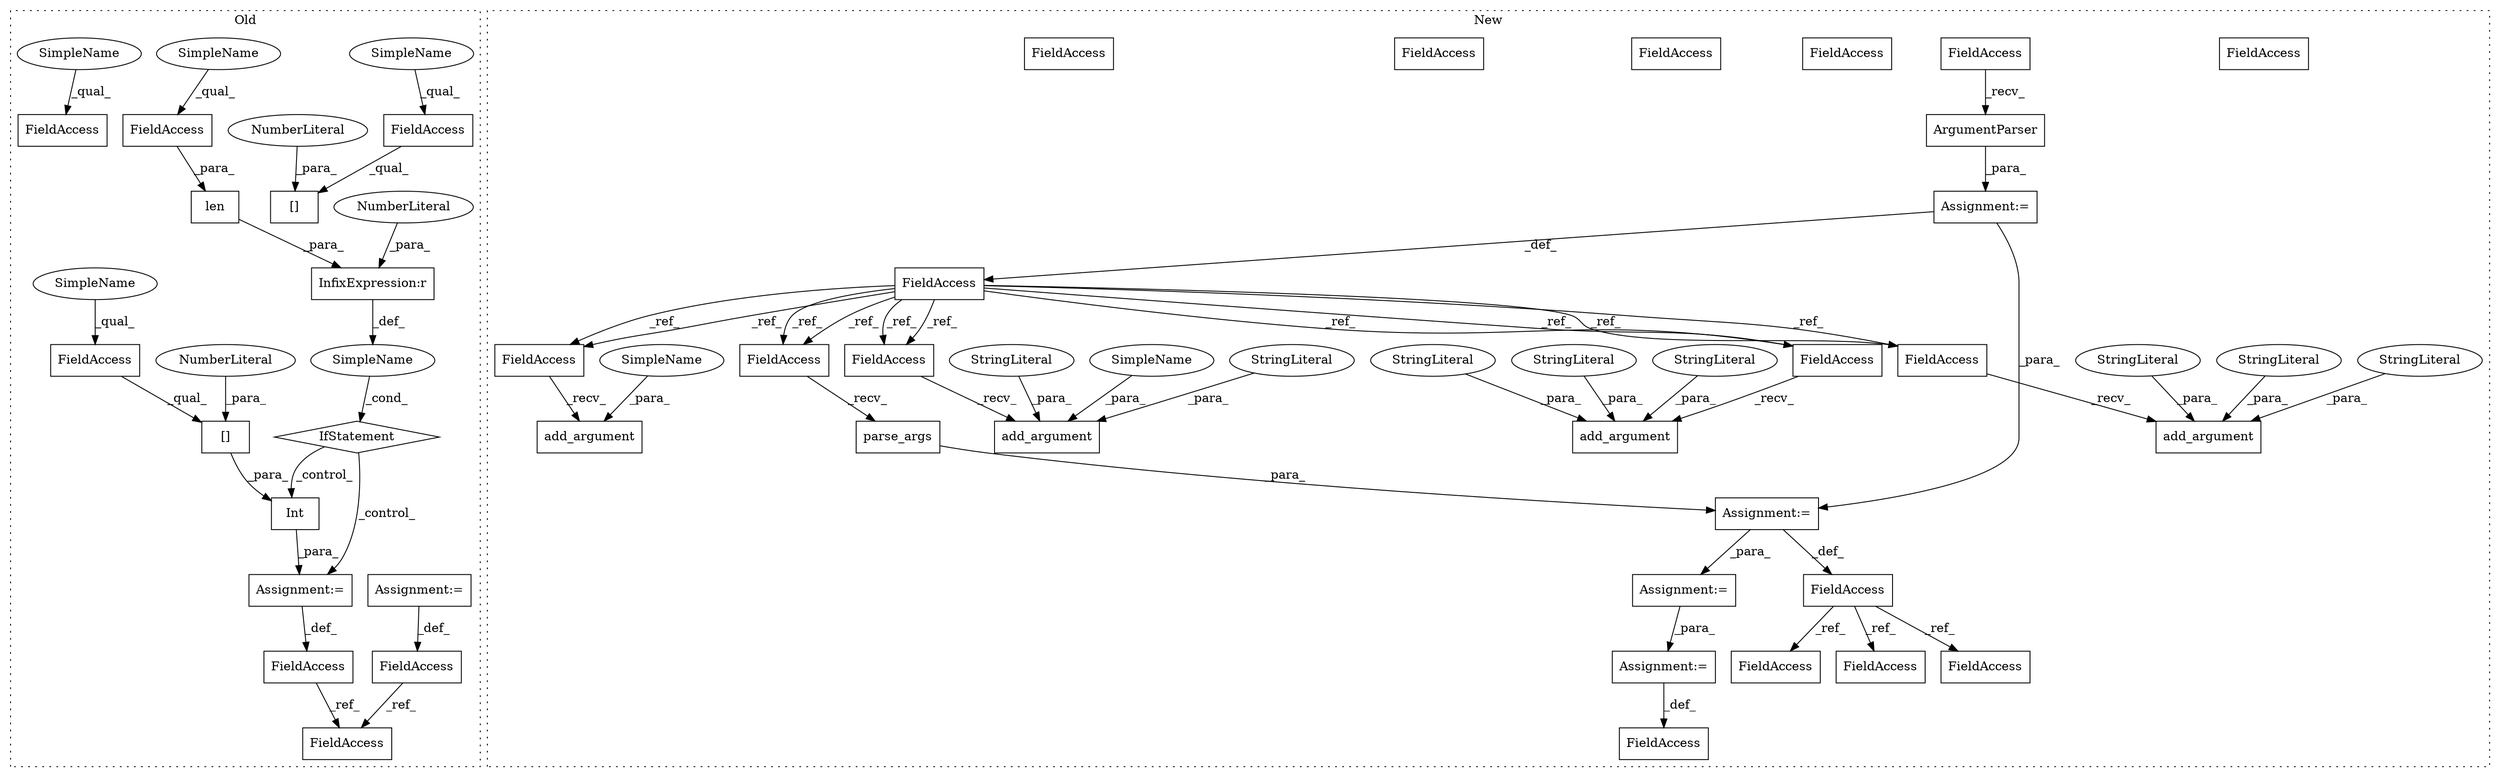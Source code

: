 digraph G {
subgraph cluster0 {
1 [label="len" a="32" s="2497,2509" l="4,1" shape="box"];
5 [label="InfixExpression:r" a="27" s="2510" l="4" shape="box"];
6 [label="NumberLiteral" a="34" s="2514" l="1" shape="ellipse"];
7 [label="IfStatement" a="25" s="2493,2515" l="4,2" shape="diamond"];
19 [label="FieldAccess" a="22" s="2501" l="8" shape="box"];
20 [label="FieldAccess" a="22" s="2590" l="8" shape="box"];
21 [label="FieldAccess" a="22" s="2560" l="8" shape="box"];
22 [label="[]" a="2" s="2560,2570" l="9,1" shape="box"];
23 [label="NumberLiteral" a="34" s="2569" l="1" shape="ellipse"];
24 [label="FieldAccess" a="22" s="2459" l="8" shape="box"];
25 [label="[]" a="2" s="2459,2469" l="9,1" shape="box"];
26 [label="NumberLiteral" a="34" s="2468" l="1" shape="ellipse"];
27 [label="SimpleName" a="42" s="" l="" shape="ellipse"];
28 [label="Int" a="32" s="2556,2571" l="4,1" shape="box"];
32 [label="FieldAccess" a="22" s="2551" l="4" shape="box"];
36 [label="FieldAccess" a="22" s="2817" l="4" shape="box"];
37 [label="FieldAccess" a="22" s="2328" l="4" shape="box"];
43 [label="Assignment:=" a="7" s="2332" l="1" shape="box"];
44 [label="Assignment:=" a="7" s="2555" l="1" shape="box"];
50 [label="SimpleName" a="42" s="2501" l="3" shape="ellipse"];
51 [label="SimpleName" a="42" s="2459" l="3" shape="ellipse"];
52 [label="SimpleName" a="42" s="2560" l="3" shape="ellipse"];
53 [label="SimpleName" a="42" s="2590" l="3" shape="ellipse"];
label = "Old";
style="dotted";
}
subgraph cluster1 {
2 [label="add_argument" a="32" s="2387,2505" l="13,1" shape="box"];
3 [label="StringLiteral" a="45" s="2400" l="16" shape="ellipse"];
4 [label="StringLiteral" a="45" s="2424" l="16" shape="ellipse"];
8 [label="ArgumentParser" a="32" s="2339,2371" l="15,1" shape="box"];
9 [label="parse_args" a="32" s="3068" l="12" shape="box"];
10 [label="Assignment:=" a="7" s="2329" l="1" shape="box"];
11 [label="Assignment:=" a="7" s="3225" l="1" shape="box"];
12 [label="add_argument" a="32" s="2618,2724" l="13,1" shape="box"];
13 [label="StringLiteral" a="45" s="2650" l="7" shape="ellipse"];
14 [label="StringLiteral" a="45" s="2441" l="64" shape="ellipse"];
15 [label="add_argument" a="32" s="2521,2602" l="13,1" shape="box"];
16 [label="StringLiteral" a="45" s="2631" l="11" shape="ellipse"];
17 [label="StringLiteral" a="45" s="2560" l="42" shape="ellipse"];
18 [label="Assignment:=" a="7" s="3323" l="1" shape="box"];
29 [label="FieldAccess" a="22" s="3061" l="6" shape="box"];
30 [label="FieldAccess" a="22" s="2330" l="8" shape="box"];
31 [label="FieldAccess" a="22" s="2323" l="6" shape="box"];
33 [label="FieldAccess" a="22" s="2611" l="6" shape="box"];
34 [label="FieldAccess" a="22" s="3315" l="8" shape="box"];
35 [label="FieldAccess" a="22" s="2930" l="6" shape="box"];
38 [label="FieldAccess" a="22" s="2380" l="6" shape="box"];
39 [label="FieldAccess" a="22" s="2514" l="6" shape="box"];
40 [label="add_argument" a="32" s="2937,3047" l="13,1" shape="box"];
41 [label="StringLiteral" a="45" s="2534" l="13" shape="ellipse"];
42 [label="StringLiteral" a="45" s="2658" l="66" shape="ellipse"];
45 [label="Assignment:=" a="7" s="3060" l="1" shape="box"];
46 [label="FieldAccess" a="22" s="3056" l="4" shape="box"];
47 [label="FieldAccess" a="22" s="3095" l="4" shape="box"];
48 [label="FieldAccess" a="22" s="3127" l="4" shape="box"];
49 [label="FieldAccess" a="22" s="3380" l="4" shape="box"];
54 [label="SimpleName" a="42" s="2975" l="4" shape="ellipse"];
55 [label="SimpleName" a="42" s="2555" l="4" shape="ellipse"];
56 [label="FieldAccess" a="22" s="3061" l="6" shape="box"];
57 [label="FieldAccess" a="22" s="2611" l="6" shape="box"];
58 [label="FieldAccess" a="22" s="2930" l="6" shape="box"];
59 [label="FieldAccess" a="22" s="2380" l="6" shape="box"];
60 [label="FieldAccess" a="22" s="2514" l="6" shape="box"];
label = "New";
style="dotted";
}
1 -> 5 [label="_para_"];
3 -> 2 [label="_para_"];
4 -> 2 [label="_para_"];
5 -> 27 [label="_def_"];
6 -> 5 [label="_para_"];
7 -> 44 [label="_control_"];
7 -> 28 [label="_control_"];
8 -> 10 [label="_para_"];
9 -> 45 [label="_para_"];
10 -> 31 [label="_def_"];
10 -> 45 [label="_para_"];
11 -> 18 [label="_para_"];
13 -> 12 [label="_para_"];
14 -> 2 [label="_para_"];
16 -> 12 [label="_para_"];
17 -> 15 [label="_para_"];
18 -> 34 [label="_def_"];
19 -> 1 [label="_para_"];
21 -> 22 [label="_qual_"];
22 -> 28 [label="_para_"];
23 -> 22 [label="_para_"];
24 -> 25 [label="_qual_"];
26 -> 25 [label="_para_"];
27 -> 7 [label="_cond_"];
28 -> 44 [label="_para_"];
30 -> 8 [label="_recv_"];
31 -> 57 [label="_ref_"];
31 -> 58 [label="_ref_"];
31 -> 56 [label="_ref_"];
31 -> 60 [label="_ref_"];
31 -> 56 [label="_ref_"];
31 -> 59 [label="_ref_"];
31 -> 60 [label="_ref_"];
31 -> 58 [label="_ref_"];
31 -> 59 [label="_ref_"];
31 -> 57 [label="_ref_"];
32 -> 36 [label="_ref_"];
37 -> 36 [label="_ref_"];
41 -> 15 [label="_para_"];
42 -> 12 [label="_para_"];
43 -> 37 [label="_def_"];
44 -> 32 [label="_def_"];
45 -> 11 [label="_para_"];
45 -> 46 [label="_def_"];
46 -> 47 [label="_ref_"];
46 -> 49 [label="_ref_"];
46 -> 48 [label="_ref_"];
50 -> 19 [label="_qual_"];
51 -> 24 [label="_qual_"];
52 -> 21 [label="_qual_"];
53 -> 20 [label="_qual_"];
54 -> 40 [label="_para_"];
55 -> 15 [label="_para_"];
56 -> 9 [label="_recv_"];
57 -> 12 [label="_recv_"];
58 -> 40 [label="_recv_"];
59 -> 2 [label="_recv_"];
60 -> 15 [label="_recv_"];
}